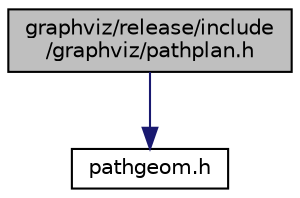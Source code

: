 digraph "graphviz/release/include/graphviz/pathplan.h"
{
  bgcolor="transparent";
  edge [fontname="Helvetica",fontsize="10",labelfontname="Helvetica",labelfontsize="10"];
  node [fontname="Helvetica",fontsize="10",shape=record];
  Node1 [label="graphviz/release/include\l/graphviz/pathplan.h",height=0.2,width=0.4,color="black", fillcolor="grey75", style="filled", fontcolor="black"];
  Node1 -> Node2 [color="midnightblue",fontsize="10",style="solid",fontname="Helvetica"];
  Node2 [label="pathgeom.h",height=0.2,width=0.4,color="black",URL="$pathgeom_8h.html"];
}
